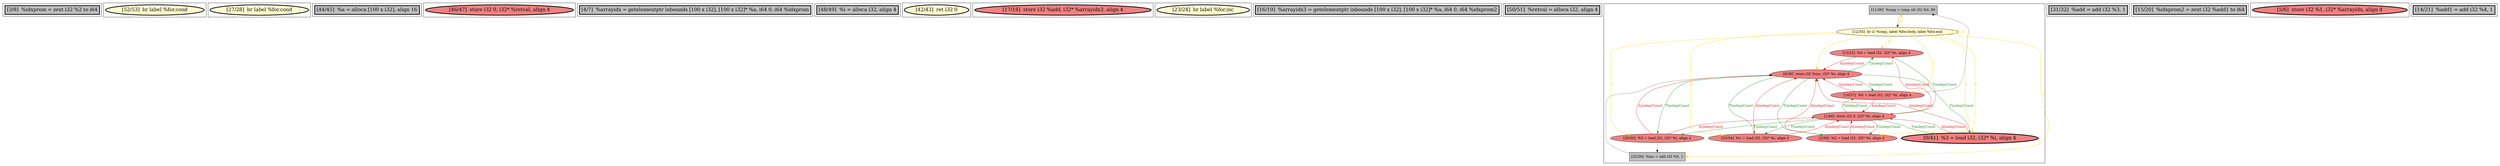 
digraph G {





subgraph cluster16 {


node97 [penwidth=3.0,fontsize=20,fillcolor=grey,label="[3/8]  %idxprom = zext i32 %2 to i64",shape=rectangle,style=filled ]



}

subgraph cluster4 {


node75 [penwidth=3.0,fontsize=20,fillcolor=lemonchiffon,label="[52/53]  br label %for.cond",shape=ellipse,style=filled ]



}

subgraph cluster3 {


node74 [penwidth=3.0,fontsize=20,fillcolor=lemonchiffon,label="[27/28]  br label %for.cond",shape=ellipse,style=filled ]



}

subgraph cluster2 {


node73 [penwidth=3.0,fontsize=20,fillcolor=grey,label="[44/45]  %a = alloca [100 x i32], align 16",shape=rectangle,style=filled ]



}

subgraph cluster1 {


node72 [penwidth=3.0,fontsize=20,fillcolor=lightcoral,label="[46/47]  store i32 0, i32* %retval, align 4",shape=ellipse,style=filled ]



}

subgraph cluster12 {


node93 [penwidth=3.0,fontsize=20,fillcolor=grey,label="[4/7]  %arrayidx = getelementptr inbounds [100 x i32], [100 x i32]* %a, i64 0, i64 %idxprom",shape=rectangle,style=filled ]



}

subgraph cluster5 {


node76 [penwidth=3.0,fontsize=20,fillcolor=grey,label="[48/49]  %i = alloca i32, align 4",shape=rectangle,style=filled ]



}

subgraph cluster0 {


node71 [penwidth=3.0,fontsize=20,fillcolor=lemonchiffon,label="[42/43]  ret i32 0",shape=ellipse,style=filled ]



}

subgraph cluster6 {


node77 [penwidth=3.0,fontsize=20,fillcolor=lightcoral,label="[17/18]  store i32 %add, i32* %arrayidx3, align 4",shape=ellipse,style=filled ]



}

subgraph cluster14 {


node95 [penwidth=3.0,fontsize=20,fillcolor=lemonchiffon,label="[23/24]  br label %for.inc",shape=ellipse,style=filled ]



}

subgraph cluster7 {


node78 [penwidth=3.0,fontsize=20,fillcolor=grey,label="[16/19]  %arrayidx3 = getelementptr inbounds [100 x i32], [100 x i32]* %a, i64 0, i64 %idxprom2",shape=rectangle,style=filled ]



}

subgraph cluster8 {


node79 [penwidth=3.0,fontsize=20,fillcolor=grey,label="[50/51]  %retval = alloca i32, align 4",shape=rectangle,style=filled ]



}

subgraph cluster9 {


node90 [fillcolor=grey,label="[11/36]  %cmp = icmp ult i32 %0, 99",shape=rectangle,style=filled ]
node88 [fillcolor=lightcoral,label="[10/37]  %0 = load i32, i32* %i, align 4",shape=ellipse,style=filled ]
node87 [fillcolor=lightcoral,label="[33/34]  %1 = load i32, i32* %i, align 4",shape=ellipse,style=filled ]
node81 [fillcolor=lightcoral,label="[2/39]  %2 = load i32, i32* %i, align 4",shape=ellipse,style=filled ]
node86 [fillcolor=lemonchiffon,label="[12/35]  br i1 %cmp, label %for.body, label %for.end",shape=ellipse,style=filled ]
node84 [penwidth=3.0,fontsize=20,fillcolor=lightcoral,label="[0/41]  %3 = load i32, i32* %i, align 4",shape=ellipse,style=filled ]
node89 [fillcolor=lightcoral,label="[9/38]  store i32 %inc, i32* %i, align 4",shape=ellipse,style=filled ]
node80 [fillcolor=lightcoral,label="[29/30]  %5 = load i32, i32* %i, align 4",shape=ellipse,style=filled ]
node82 [fillcolor=lightcoral,label="[1/40]  store i32 0, i32* %i, align 4",shape=ellipse,style=filled ]
node83 [fillcolor=grey,label="[25/26]  %inc = add i32 %5, 1",shape=rectangle,style=filled ]
node85 [fillcolor=lightcoral,label="[13/22]  %4 = load i32, i32* %i, align 4",shape=ellipse,style=filled ]

node88->node90 [style=solid,color=black,label="",penwidth=0.5,fontcolor=black ]
node88->node89 [style=solid,color=firebrick3,label="A|indep|Const",penwidth=1.0,fontcolor=firebrick3 ]
node80->node83 [style=solid,color=black,label="",penwidth=0.5,fontcolor=black ]
node85->node89 [style=solid,color=firebrick3,label="A|indep|Const",penwidth=1.0,fontcolor=firebrick3 ]
node89->node80 [style=solid,color=forestgreen,label="T|indep|Const",penwidth=1.0,fontcolor=forestgreen ]
node86->node84 [style=solid,color=gold,label="C",penwidth=1.0,fontcolor=gold ]
node89->node85 [style=solid,color=forestgreen,label="T|indep|Const",penwidth=1.0,fontcolor=forestgreen ]
node89->node84 [style=solid,color=forestgreen,label="T|indep|Const",penwidth=1.0,fontcolor=forestgreen ]
node80->node89 [style=solid,color=firebrick3,label="A|indep|Const",penwidth=1.0,fontcolor=firebrick3 ]
node83->node89 [style=solid,color=black,label="",penwidth=0.5,fontcolor=black ]
node87->node82 [style=solid,color=firebrick3,label="A|indep|Const",penwidth=1.0,fontcolor=firebrick3 ]
node86->node80 [style=solid,color=gold,label="C",penwidth=1.0,fontcolor=gold ]
node86->node85 [style=solid,color=gold,label="C",penwidth=1.0,fontcolor=gold ]
node82->node84 [style=solid,color=forestgreen,label="T|indep|Const",penwidth=1.0,fontcolor=forestgreen ]
node84->node82 [style=solid,color=firebrick3,label="A|indep|Const",penwidth=1.0,fontcolor=firebrick3 ]
node84->node89 [style=solid,color=firebrick3,label="A|indep|Const",penwidth=1.0,fontcolor=firebrick3 ]
node82->node85 [style=solid,color=forestgreen,label="T|indep|Const",penwidth=1.0,fontcolor=forestgreen ]
node88->node82 [style=solid,color=firebrick3,label="A|indep|Const",penwidth=1.0,fontcolor=firebrick3 ]
node82->node87 [style=solid,color=forestgreen,label="T|indep|Const",penwidth=1.0,fontcolor=forestgreen ]
node82->node80 [style=solid,color=forestgreen,label="T|indep|Const",penwidth=1.0,fontcolor=forestgreen ]
node85->node82 [style=solid,color=firebrick3,label="A|indep|Const",penwidth=1.0,fontcolor=firebrick3 ]
node82->node88 [style=solid,color=forestgreen,label="T|indep|Const",penwidth=1.0,fontcolor=forestgreen ]
node81->node89 [style=solid,color=firebrick3,label="A|indep|Const",penwidth=1.0,fontcolor=firebrick3 ]
node86->node90 [style=solid,color=gold,label="C",penwidth=1.0,fontcolor=gold ]
node82->node81 [style=solid,color=forestgreen,label="T|indep|Const",penwidth=1.0,fontcolor=forestgreen ]
node89->node88 [style=solid,color=forestgreen,label="T|indep|Const",penwidth=1.0,fontcolor=forestgreen ]
node89->node81 [style=solid,color=forestgreen,label="T|indep|Const",penwidth=1.0,fontcolor=forestgreen ]
node86->node87 [style=solid,color=gold,label="C",penwidth=1.0,fontcolor=gold ]
node86->node83 [style=solid,color=gold,label="C",penwidth=1.0,fontcolor=gold ]
node81->node82 [style=solid,color=firebrick3,label="A|indep|Const",penwidth=1.0,fontcolor=firebrick3 ]
node86->node88 [style=solid,color=gold,label="C",penwidth=1.0,fontcolor=gold ]
node80->node82 [style=solid,color=firebrick3,label="A|indep|Const",penwidth=1.0,fontcolor=firebrick3 ]
node86->node81 [style=solid,color=gold,label="C",penwidth=1.0,fontcolor=gold ]
node86->node86 [style=solid,color=gold,label="C",penwidth=1.0,fontcolor=gold ]
node87->node89 [style=solid,color=firebrick3,label="A|indep|Const",penwidth=1.0,fontcolor=firebrick3 ]
node86->node89 [style=solid,color=gold,label="C",penwidth=1.0,fontcolor=gold ]
node90->node86 [style=solid,color=black,label="",penwidth=0.5,fontcolor=black ]
node89->node87 [style=solid,color=forestgreen,label="T|indep|Const",penwidth=1.0,fontcolor=forestgreen ]


}

subgraph cluster10 {


node91 [penwidth=3.0,fontsize=20,fillcolor=grey,label="[31/32]  %add = add i32 %3, 1",shape=rectangle,style=filled ]



}

subgraph cluster11 {


node92 [penwidth=3.0,fontsize=20,fillcolor=grey,label="[15/20]  %idxprom2 = zext i32 %add1 to i64",shape=rectangle,style=filled ]



}

subgraph cluster13 {


node94 [penwidth=3.0,fontsize=20,fillcolor=lightcoral,label="[5/6]  store i32 %1, i32* %arrayidx, align 4",shape=ellipse,style=filled ]



}

subgraph cluster15 {


node96 [penwidth=3.0,fontsize=20,fillcolor=grey,label="[14/21]  %add1 = add i32 %4, 1",shape=rectangle,style=filled ]



}

}
